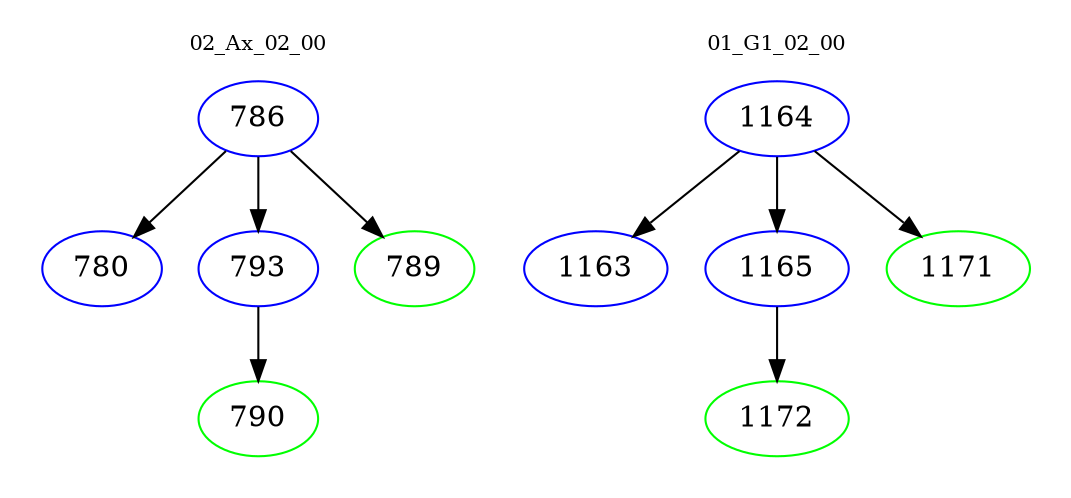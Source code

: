 digraph{
subgraph cluster_0 {
color = white
label = "02_Ax_02_00";
fontsize=10;
T0_786 [label="786", color="blue"]
T0_786 -> T0_780 [color="black"]
T0_780 [label="780", color="blue"]
T0_786 -> T0_793 [color="black"]
T0_793 [label="793", color="blue"]
T0_793 -> T0_790 [color="black"]
T0_790 [label="790", color="green"]
T0_786 -> T0_789 [color="black"]
T0_789 [label="789", color="green"]
}
subgraph cluster_1 {
color = white
label = "01_G1_02_00";
fontsize=10;
T1_1164 [label="1164", color="blue"]
T1_1164 -> T1_1163 [color="black"]
T1_1163 [label="1163", color="blue"]
T1_1164 -> T1_1165 [color="black"]
T1_1165 [label="1165", color="blue"]
T1_1165 -> T1_1172 [color="black"]
T1_1172 [label="1172", color="green"]
T1_1164 -> T1_1171 [color="black"]
T1_1171 [label="1171", color="green"]
}
}
